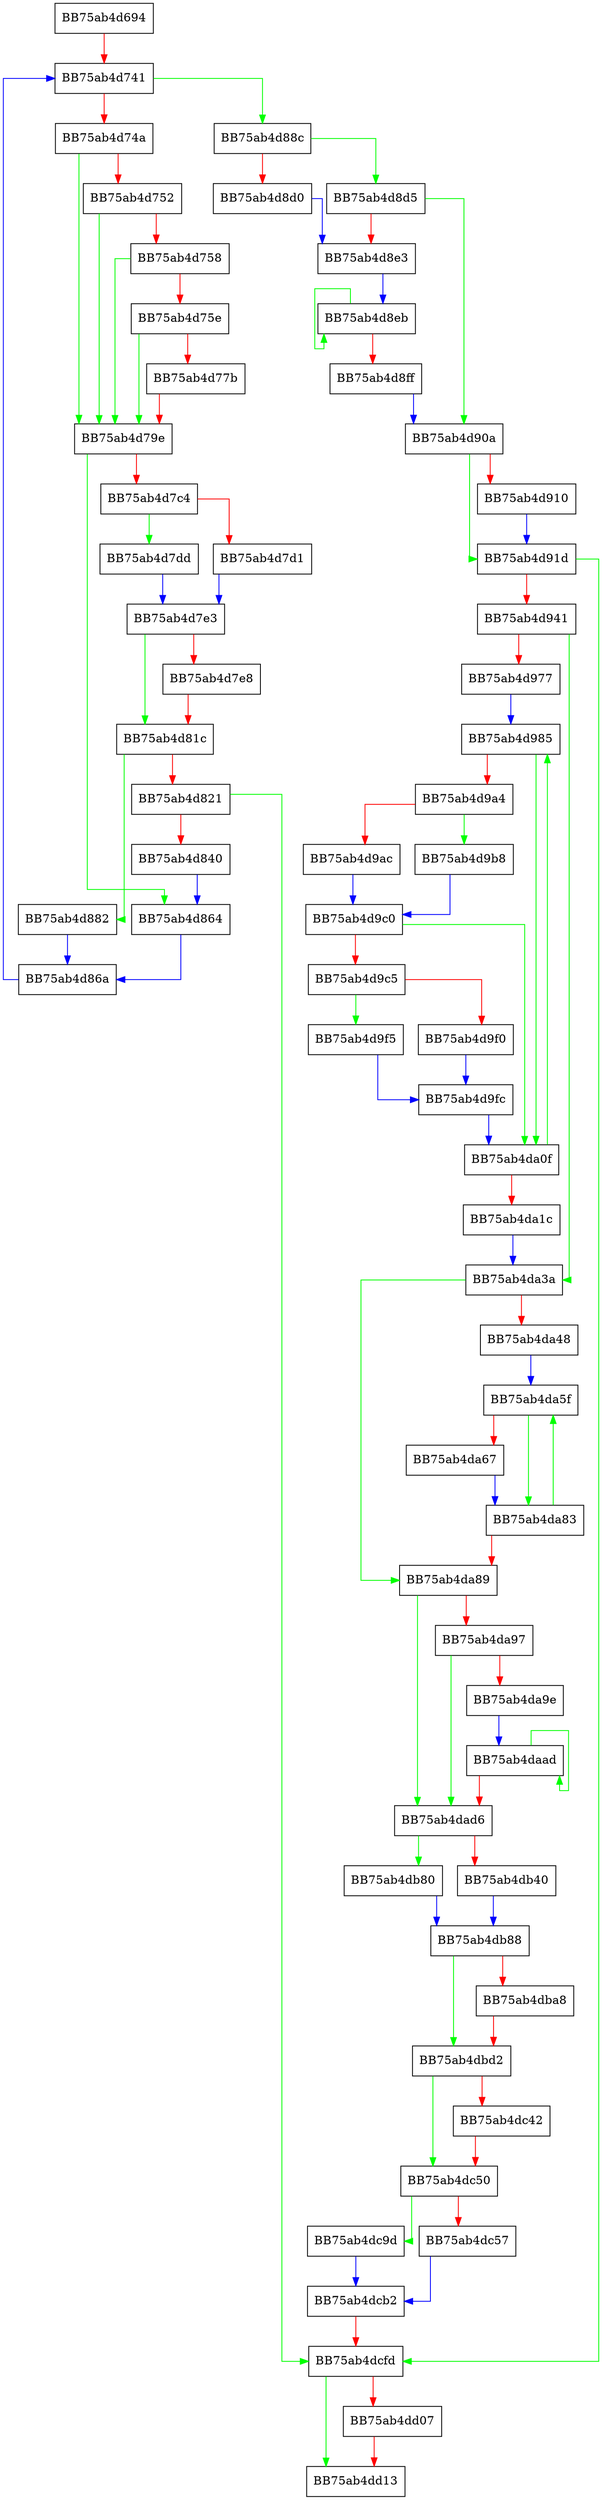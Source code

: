 digraph constructAutomaticIndex {
  node [shape="box"];
  graph [splines=ortho];
  BB75ab4d694 -> BB75ab4d741 [color="red"];
  BB75ab4d741 -> BB75ab4d88c [color="green"];
  BB75ab4d741 -> BB75ab4d74a [color="red"];
  BB75ab4d74a -> BB75ab4d79e [color="green"];
  BB75ab4d74a -> BB75ab4d752 [color="red"];
  BB75ab4d752 -> BB75ab4d79e [color="green"];
  BB75ab4d752 -> BB75ab4d758 [color="red"];
  BB75ab4d758 -> BB75ab4d79e [color="green"];
  BB75ab4d758 -> BB75ab4d75e [color="red"];
  BB75ab4d75e -> BB75ab4d79e [color="green"];
  BB75ab4d75e -> BB75ab4d77b [color="red"];
  BB75ab4d77b -> BB75ab4d79e [color="red"];
  BB75ab4d79e -> BB75ab4d864 [color="green"];
  BB75ab4d79e -> BB75ab4d7c4 [color="red"];
  BB75ab4d7c4 -> BB75ab4d7dd [color="green"];
  BB75ab4d7c4 -> BB75ab4d7d1 [color="red"];
  BB75ab4d7d1 -> BB75ab4d7e3 [color="blue"];
  BB75ab4d7dd -> BB75ab4d7e3 [color="blue"];
  BB75ab4d7e3 -> BB75ab4d81c [color="green"];
  BB75ab4d7e3 -> BB75ab4d7e8 [color="red"];
  BB75ab4d7e8 -> BB75ab4d81c [color="red"];
  BB75ab4d81c -> BB75ab4d882 [color="green"];
  BB75ab4d81c -> BB75ab4d821 [color="red"];
  BB75ab4d821 -> BB75ab4dcfd [color="green"];
  BB75ab4d821 -> BB75ab4d840 [color="red"];
  BB75ab4d840 -> BB75ab4d864 [color="blue"];
  BB75ab4d864 -> BB75ab4d86a [color="blue"];
  BB75ab4d86a -> BB75ab4d741 [color="blue"];
  BB75ab4d882 -> BB75ab4d86a [color="blue"];
  BB75ab4d88c -> BB75ab4d8d5 [color="green"];
  BB75ab4d88c -> BB75ab4d8d0 [color="red"];
  BB75ab4d8d0 -> BB75ab4d8e3 [color="blue"];
  BB75ab4d8d5 -> BB75ab4d90a [color="green"];
  BB75ab4d8d5 -> BB75ab4d8e3 [color="red"];
  BB75ab4d8e3 -> BB75ab4d8eb [color="blue"];
  BB75ab4d8eb -> BB75ab4d8eb [color="green"];
  BB75ab4d8eb -> BB75ab4d8ff [color="red"];
  BB75ab4d8ff -> BB75ab4d90a [color="blue"];
  BB75ab4d90a -> BB75ab4d91d [color="green"];
  BB75ab4d90a -> BB75ab4d910 [color="red"];
  BB75ab4d910 -> BB75ab4d91d [color="blue"];
  BB75ab4d91d -> BB75ab4dcfd [color="green"];
  BB75ab4d91d -> BB75ab4d941 [color="red"];
  BB75ab4d941 -> BB75ab4da3a [color="green"];
  BB75ab4d941 -> BB75ab4d977 [color="red"];
  BB75ab4d977 -> BB75ab4d985 [color="blue"];
  BB75ab4d985 -> BB75ab4da0f [color="green"];
  BB75ab4d985 -> BB75ab4d9a4 [color="red"];
  BB75ab4d9a4 -> BB75ab4d9b8 [color="green"];
  BB75ab4d9a4 -> BB75ab4d9ac [color="red"];
  BB75ab4d9ac -> BB75ab4d9c0 [color="blue"];
  BB75ab4d9b8 -> BB75ab4d9c0 [color="blue"];
  BB75ab4d9c0 -> BB75ab4da0f [color="green"];
  BB75ab4d9c0 -> BB75ab4d9c5 [color="red"];
  BB75ab4d9c5 -> BB75ab4d9f5 [color="green"];
  BB75ab4d9c5 -> BB75ab4d9f0 [color="red"];
  BB75ab4d9f0 -> BB75ab4d9fc [color="blue"];
  BB75ab4d9f5 -> BB75ab4d9fc [color="blue"];
  BB75ab4d9fc -> BB75ab4da0f [color="blue"];
  BB75ab4da0f -> BB75ab4d985 [color="green"];
  BB75ab4da0f -> BB75ab4da1c [color="red"];
  BB75ab4da1c -> BB75ab4da3a [color="blue"];
  BB75ab4da3a -> BB75ab4da89 [color="green"];
  BB75ab4da3a -> BB75ab4da48 [color="red"];
  BB75ab4da48 -> BB75ab4da5f [color="blue"];
  BB75ab4da5f -> BB75ab4da83 [color="green"];
  BB75ab4da5f -> BB75ab4da67 [color="red"];
  BB75ab4da67 -> BB75ab4da83 [color="blue"];
  BB75ab4da83 -> BB75ab4da5f [color="green"];
  BB75ab4da83 -> BB75ab4da89 [color="red"];
  BB75ab4da89 -> BB75ab4dad6 [color="green"];
  BB75ab4da89 -> BB75ab4da97 [color="red"];
  BB75ab4da97 -> BB75ab4dad6 [color="green"];
  BB75ab4da97 -> BB75ab4da9e [color="red"];
  BB75ab4da9e -> BB75ab4daad [color="blue"];
  BB75ab4daad -> BB75ab4daad [color="green"];
  BB75ab4daad -> BB75ab4dad6 [color="red"];
  BB75ab4dad6 -> BB75ab4db80 [color="green"];
  BB75ab4dad6 -> BB75ab4db40 [color="red"];
  BB75ab4db40 -> BB75ab4db88 [color="blue"];
  BB75ab4db80 -> BB75ab4db88 [color="blue"];
  BB75ab4db88 -> BB75ab4dbd2 [color="green"];
  BB75ab4db88 -> BB75ab4dba8 [color="red"];
  BB75ab4dba8 -> BB75ab4dbd2 [color="red"];
  BB75ab4dbd2 -> BB75ab4dc50 [color="green"];
  BB75ab4dbd2 -> BB75ab4dc42 [color="red"];
  BB75ab4dc42 -> BB75ab4dc50 [color="red"];
  BB75ab4dc50 -> BB75ab4dc9d [color="green"];
  BB75ab4dc50 -> BB75ab4dc57 [color="red"];
  BB75ab4dc57 -> BB75ab4dcb2 [color="blue"];
  BB75ab4dc9d -> BB75ab4dcb2 [color="blue"];
  BB75ab4dcb2 -> BB75ab4dcfd [color="red"];
  BB75ab4dcfd -> BB75ab4dd13 [color="green"];
  BB75ab4dcfd -> BB75ab4dd07 [color="red"];
  BB75ab4dd07 -> BB75ab4dd13 [color="red"];
}